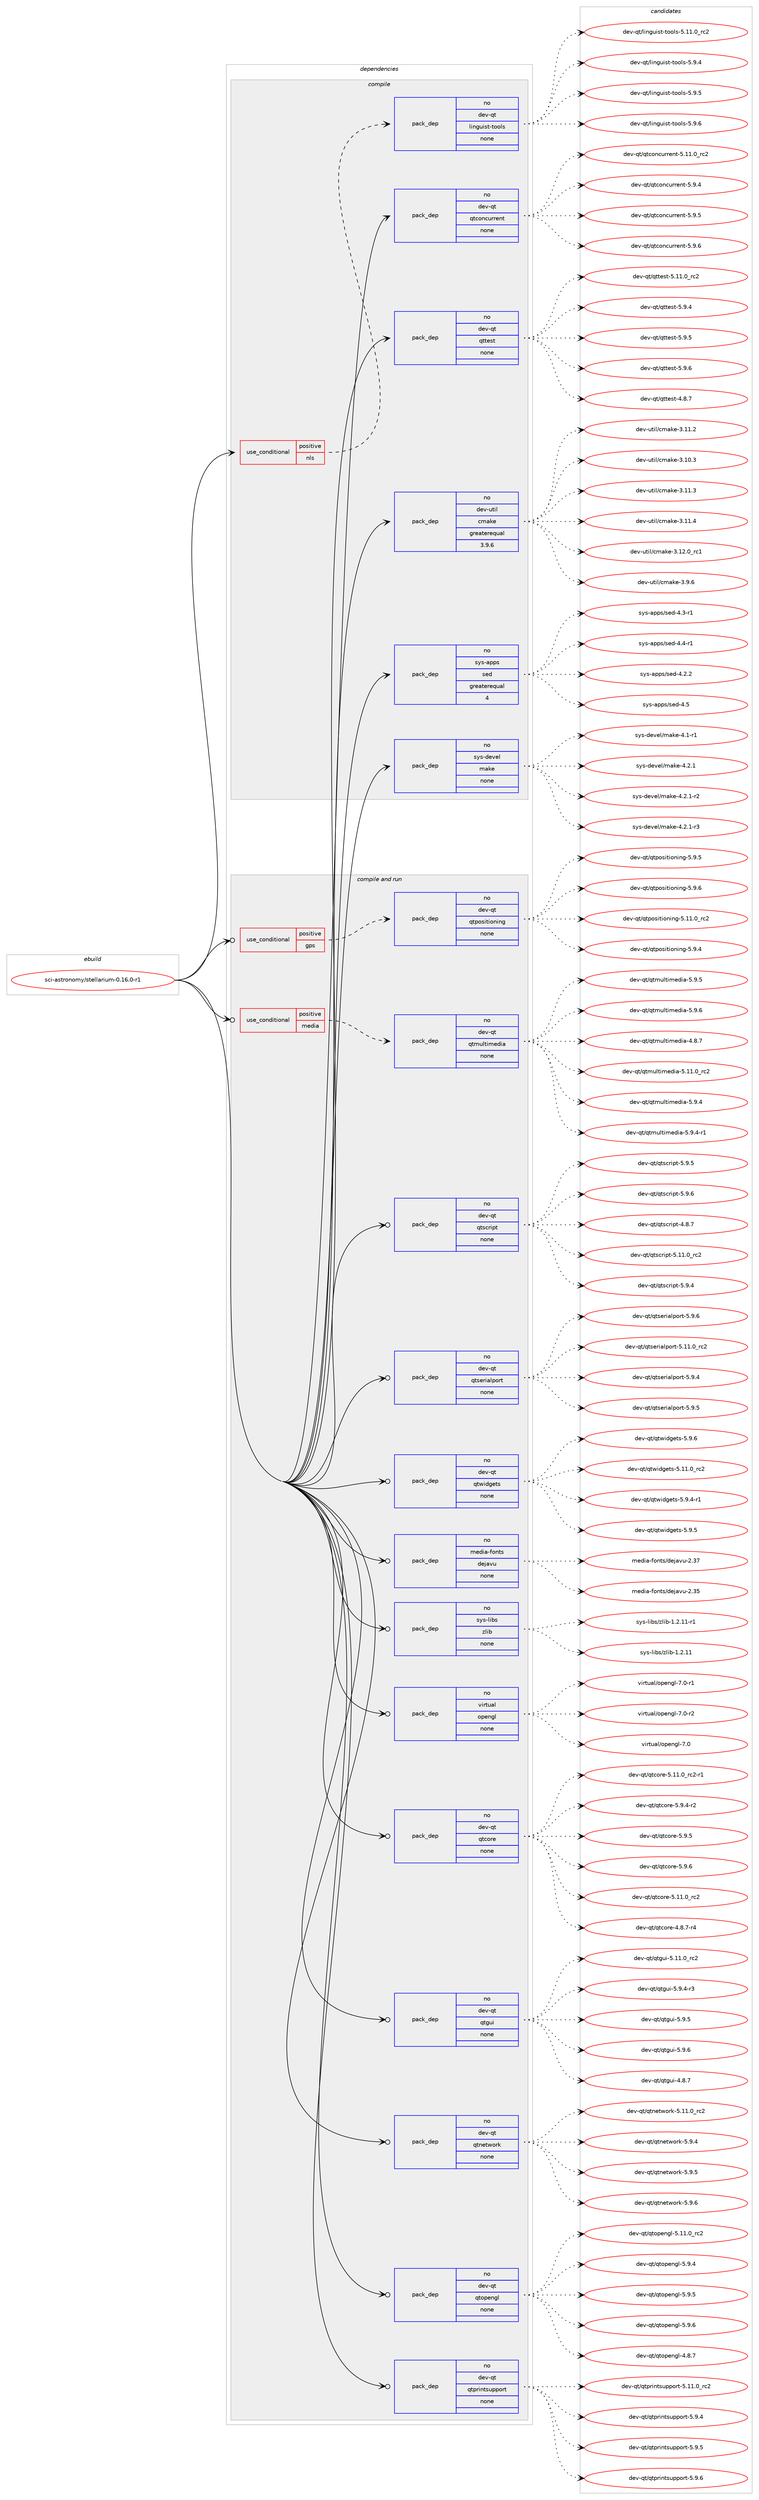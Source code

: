 digraph prolog {

# *************
# Graph options
# *************

newrank=true;
concentrate=true;
compound=true;
graph [rankdir=LR,fontname=Helvetica,fontsize=10,ranksep=1.5];#, ranksep=2.5, nodesep=0.2];
edge  [arrowhead=vee];
node  [fontname=Helvetica,fontsize=10];

# **********
# The ebuild
# **********

subgraph cluster_leftcol {
color=gray;
rank=same;
label=<<i>ebuild</i>>;
id [label="sci-astronomy/stellarium-0.16.0-r1", color=red, width=4, href="../sci-astronomy/stellarium-0.16.0-r1.svg"];
}

# ****************
# The dependencies
# ****************

subgraph cluster_midcol {
color=gray;
label=<<i>dependencies</i>>;
subgraph cluster_compile {
fillcolor="#eeeeee";
style=filled;
label=<<i>compile</i>>;
subgraph cond188 {
dependency586 [label=<<TABLE BORDER="0" CELLBORDER="1" CELLSPACING="0" CELLPADDING="4"><TR><TD ROWSPAN="3" CELLPADDING="10">use_conditional</TD></TR><TR><TD>positive</TD></TR><TR><TD>nls</TD></TR></TABLE>>, shape=none, color=red];
subgraph pack392 {
dependency587 [label=<<TABLE BORDER="0" CELLBORDER="1" CELLSPACING="0" CELLPADDING="4" WIDTH="220"><TR><TD ROWSPAN="6" CELLPADDING="30">pack_dep</TD></TR><TR><TD WIDTH="110">no</TD></TR><TR><TD>dev-qt</TD></TR><TR><TD>linguist-tools</TD></TR><TR><TD>none</TD></TR><TR><TD></TD></TR></TABLE>>, shape=none, color=blue];
}
dependency586:e -> dependency587:w [weight=20,style="dashed",arrowhead="vee"];
}
id:e -> dependency586:w [weight=20,style="solid",arrowhead="vee"];
subgraph pack393 {
dependency588 [label=<<TABLE BORDER="0" CELLBORDER="1" CELLSPACING="0" CELLPADDING="4" WIDTH="220"><TR><TD ROWSPAN="6" CELLPADDING="30">pack_dep</TD></TR><TR><TD WIDTH="110">no</TD></TR><TR><TD>dev-qt</TD></TR><TR><TD>qtconcurrent</TD></TR><TR><TD>none</TD></TR><TR><TD></TD></TR></TABLE>>, shape=none, color=blue];
}
id:e -> dependency588:w [weight=20,style="solid",arrowhead="vee"];
subgraph pack394 {
dependency589 [label=<<TABLE BORDER="0" CELLBORDER="1" CELLSPACING="0" CELLPADDING="4" WIDTH="220"><TR><TD ROWSPAN="6" CELLPADDING="30">pack_dep</TD></TR><TR><TD WIDTH="110">no</TD></TR><TR><TD>dev-qt</TD></TR><TR><TD>qttest</TD></TR><TR><TD>none</TD></TR><TR><TD></TD></TR></TABLE>>, shape=none, color=blue];
}
id:e -> dependency589:w [weight=20,style="solid",arrowhead="vee"];
subgraph pack395 {
dependency590 [label=<<TABLE BORDER="0" CELLBORDER="1" CELLSPACING="0" CELLPADDING="4" WIDTH="220"><TR><TD ROWSPAN="6" CELLPADDING="30">pack_dep</TD></TR><TR><TD WIDTH="110">no</TD></TR><TR><TD>dev-util</TD></TR><TR><TD>cmake</TD></TR><TR><TD>greaterequal</TD></TR><TR><TD>3.9.6</TD></TR></TABLE>>, shape=none, color=blue];
}
id:e -> dependency590:w [weight=20,style="solid",arrowhead="vee"];
subgraph pack396 {
dependency591 [label=<<TABLE BORDER="0" CELLBORDER="1" CELLSPACING="0" CELLPADDING="4" WIDTH="220"><TR><TD ROWSPAN="6" CELLPADDING="30">pack_dep</TD></TR><TR><TD WIDTH="110">no</TD></TR><TR><TD>sys-apps</TD></TR><TR><TD>sed</TD></TR><TR><TD>greaterequal</TD></TR><TR><TD>4</TD></TR></TABLE>>, shape=none, color=blue];
}
id:e -> dependency591:w [weight=20,style="solid",arrowhead="vee"];
subgraph pack397 {
dependency592 [label=<<TABLE BORDER="0" CELLBORDER="1" CELLSPACING="0" CELLPADDING="4" WIDTH="220"><TR><TD ROWSPAN="6" CELLPADDING="30">pack_dep</TD></TR><TR><TD WIDTH="110">no</TD></TR><TR><TD>sys-devel</TD></TR><TR><TD>make</TD></TR><TR><TD>none</TD></TR><TR><TD></TD></TR></TABLE>>, shape=none, color=blue];
}
id:e -> dependency592:w [weight=20,style="solid",arrowhead="vee"];
}
subgraph cluster_compileandrun {
fillcolor="#eeeeee";
style=filled;
label=<<i>compile and run</i>>;
subgraph cond189 {
dependency593 [label=<<TABLE BORDER="0" CELLBORDER="1" CELLSPACING="0" CELLPADDING="4"><TR><TD ROWSPAN="3" CELLPADDING="10">use_conditional</TD></TR><TR><TD>positive</TD></TR><TR><TD>gps</TD></TR></TABLE>>, shape=none, color=red];
subgraph pack398 {
dependency594 [label=<<TABLE BORDER="0" CELLBORDER="1" CELLSPACING="0" CELLPADDING="4" WIDTH="220"><TR><TD ROWSPAN="6" CELLPADDING="30">pack_dep</TD></TR><TR><TD WIDTH="110">no</TD></TR><TR><TD>dev-qt</TD></TR><TR><TD>qtpositioning</TD></TR><TR><TD>none</TD></TR><TR><TD></TD></TR></TABLE>>, shape=none, color=blue];
}
dependency593:e -> dependency594:w [weight=20,style="dashed",arrowhead="vee"];
}
id:e -> dependency593:w [weight=20,style="solid",arrowhead="odotvee"];
subgraph cond190 {
dependency595 [label=<<TABLE BORDER="0" CELLBORDER="1" CELLSPACING="0" CELLPADDING="4"><TR><TD ROWSPAN="3" CELLPADDING="10">use_conditional</TD></TR><TR><TD>positive</TD></TR><TR><TD>media</TD></TR></TABLE>>, shape=none, color=red];
subgraph pack399 {
dependency596 [label=<<TABLE BORDER="0" CELLBORDER="1" CELLSPACING="0" CELLPADDING="4" WIDTH="220"><TR><TD ROWSPAN="6" CELLPADDING="30">pack_dep</TD></TR><TR><TD WIDTH="110">no</TD></TR><TR><TD>dev-qt</TD></TR><TR><TD>qtmultimedia</TD></TR><TR><TD>none</TD></TR><TR><TD></TD></TR></TABLE>>, shape=none, color=blue];
}
dependency595:e -> dependency596:w [weight=20,style="dashed",arrowhead="vee"];
}
id:e -> dependency595:w [weight=20,style="solid",arrowhead="odotvee"];
subgraph pack400 {
dependency597 [label=<<TABLE BORDER="0" CELLBORDER="1" CELLSPACING="0" CELLPADDING="4" WIDTH="220"><TR><TD ROWSPAN="6" CELLPADDING="30">pack_dep</TD></TR><TR><TD WIDTH="110">no</TD></TR><TR><TD>dev-qt</TD></TR><TR><TD>qtcore</TD></TR><TR><TD>none</TD></TR><TR><TD></TD></TR></TABLE>>, shape=none, color=blue];
}
id:e -> dependency597:w [weight=20,style="solid",arrowhead="odotvee"];
subgraph pack401 {
dependency598 [label=<<TABLE BORDER="0" CELLBORDER="1" CELLSPACING="0" CELLPADDING="4" WIDTH="220"><TR><TD ROWSPAN="6" CELLPADDING="30">pack_dep</TD></TR><TR><TD WIDTH="110">no</TD></TR><TR><TD>dev-qt</TD></TR><TR><TD>qtgui</TD></TR><TR><TD>none</TD></TR><TR><TD></TD></TR></TABLE>>, shape=none, color=blue];
}
id:e -> dependency598:w [weight=20,style="solid",arrowhead="odotvee"];
subgraph pack402 {
dependency599 [label=<<TABLE BORDER="0" CELLBORDER="1" CELLSPACING="0" CELLPADDING="4" WIDTH="220"><TR><TD ROWSPAN="6" CELLPADDING="30">pack_dep</TD></TR><TR><TD WIDTH="110">no</TD></TR><TR><TD>dev-qt</TD></TR><TR><TD>qtnetwork</TD></TR><TR><TD>none</TD></TR><TR><TD></TD></TR></TABLE>>, shape=none, color=blue];
}
id:e -> dependency599:w [weight=20,style="solid",arrowhead="odotvee"];
subgraph pack403 {
dependency600 [label=<<TABLE BORDER="0" CELLBORDER="1" CELLSPACING="0" CELLPADDING="4" WIDTH="220"><TR><TD ROWSPAN="6" CELLPADDING="30">pack_dep</TD></TR><TR><TD WIDTH="110">no</TD></TR><TR><TD>dev-qt</TD></TR><TR><TD>qtopengl</TD></TR><TR><TD>none</TD></TR><TR><TD></TD></TR></TABLE>>, shape=none, color=blue];
}
id:e -> dependency600:w [weight=20,style="solid",arrowhead="odotvee"];
subgraph pack404 {
dependency601 [label=<<TABLE BORDER="0" CELLBORDER="1" CELLSPACING="0" CELLPADDING="4" WIDTH="220"><TR><TD ROWSPAN="6" CELLPADDING="30">pack_dep</TD></TR><TR><TD WIDTH="110">no</TD></TR><TR><TD>dev-qt</TD></TR><TR><TD>qtprintsupport</TD></TR><TR><TD>none</TD></TR><TR><TD></TD></TR></TABLE>>, shape=none, color=blue];
}
id:e -> dependency601:w [weight=20,style="solid",arrowhead="odotvee"];
subgraph pack405 {
dependency602 [label=<<TABLE BORDER="0" CELLBORDER="1" CELLSPACING="0" CELLPADDING="4" WIDTH="220"><TR><TD ROWSPAN="6" CELLPADDING="30">pack_dep</TD></TR><TR><TD WIDTH="110">no</TD></TR><TR><TD>dev-qt</TD></TR><TR><TD>qtscript</TD></TR><TR><TD>none</TD></TR><TR><TD></TD></TR></TABLE>>, shape=none, color=blue];
}
id:e -> dependency602:w [weight=20,style="solid",arrowhead="odotvee"];
subgraph pack406 {
dependency603 [label=<<TABLE BORDER="0" CELLBORDER="1" CELLSPACING="0" CELLPADDING="4" WIDTH="220"><TR><TD ROWSPAN="6" CELLPADDING="30">pack_dep</TD></TR><TR><TD WIDTH="110">no</TD></TR><TR><TD>dev-qt</TD></TR><TR><TD>qtserialport</TD></TR><TR><TD>none</TD></TR><TR><TD></TD></TR></TABLE>>, shape=none, color=blue];
}
id:e -> dependency603:w [weight=20,style="solid",arrowhead="odotvee"];
subgraph pack407 {
dependency604 [label=<<TABLE BORDER="0" CELLBORDER="1" CELLSPACING="0" CELLPADDING="4" WIDTH="220"><TR><TD ROWSPAN="6" CELLPADDING="30">pack_dep</TD></TR><TR><TD WIDTH="110">no</TD></TR><TR><TD>dev-qt</TD></TR><TR><TD>qtwidgets</TD></TR><TR><TD>none</TD></TR><TR><TD></TD></TR></TABLE>>, shape=none, color=blue];
}
id:e -> dependency604:w [weight=20,style="solid",arrowhead="odotvee"];
subgraph pack408 {
dependency605 [label=<<TABLE BORDER="0" CELLBORDER="1" CELLSPACING="0" CELLPADDING="4" WIDTH="220"><TR><TD ROWSPAN="6" CELLPADDING="30">pack_dep</TD></TR><TR><TD WIDTH="110">no</TD></TR><TR><TD>media-fonts</TD></TR><TR><TD>dejavu</TD></TR><TR><TD>none</TD></TR><TR><TD></TD></TR></TABLE>>, shape=none, color=blue];
}
id:e -> dependency605:w [weight=20,style="solid",arrowhead="odotvee"];
subgraph pack409 {
dependency606 [label=<<TABLE BORDER="0" CELLBORDER="1" CELLSPACING="0" CELLPADDING="4" WIDTH="220"><TR><TD ROWSPAN="6" CELLPADDING="30">pack_dep</TD></TR><TR><TD WIDTH="110">no</TD></TR><TR><TD>sys-libs</TD></TR><TR><TD>zlib</TD></TR><TR><TD>none</TD></TR><TR><TD></TD></TR></TABLE>>, shape=none, color=blue];
}
id:e -> dependency606:w [weight=20,style="solid",arrowhead="odotvee"];
subgraph pack410 {
dependency607 [label=<<TABLE BORDER="0" CELLBORDER="1" CELLSPACING="0" CELLPADDING="4" WIDTH="220"><TR><TD ROWSPAN="6" CELLPADDING="30">pack_dep</TD></TR><TR><TD WIDTH="110">no</TD></TR><TR><TD>virtual</TD></TR><TR><TD>opengl</TD></TR><TR><TD>none</TD></TR><TR><TD></TD></TR></TABLE>>, shape=none, color=blue];
}
id:e -> dependency607:w [weight=20,style="solid",arrowhead="odotvee"];
}
subgraph cluster_run {
fillcolor="#eeeeee";
style=filled;
label=<<i>run</i>>;
}
}

# **************
# The candidates
# **************

subgraph cluster_choices {
rank=same;
color=gray;
label=<<i>candidates</i>>;

subgraph choice392 {
color=black;
nodesep=1;
choice10010111845113116471081051101031171051151164511611111110811545534649494648951149950 [label="dev-qt/linguist-tools-5.11.0_rc2", color=red, width=4,href="../dev-qt/linguist-tools-5.11.0_rc2.svg"];
choice100101118451131164710810511010311710511511645116111111108115455346574652 [label="dev-qt/linguist-tools-5.9.4", color=red, width=4,href="../dev-qt/linguist-tools-5.9.4.svg"];
choice100101118451131164710810511010311710511511645116111111108115455346574653 [label="dev-qt/linguist-tools-5.9.5", color=red, width=4,href="../dev-qt/linguist-tools-5.9.5.svg"];
choice100101118451131164710810511010311710511511645116111111108115455346574654 [label="dev-qt/linguist-tools-5.9.6", color=red, width=4,href="../dev-qt/linguist-tools-5.9.6.svg"];
dependency587:e -> choice10010111845113116471081051101031171051151164511611111110811545534649494648951149950:w [style=dotted,weight="100"];
dependency587:e -> choice100101118451131164710810511010311710511511645116111111108115455346574652:w [style=dotted,weight="100"];
dependency587:e -> choice100101118451131164710810511010311710511511645116111111108115455346574653:w [style=dotted,weight="100"];
dependency587:e -> choice100101118451131164710810511010311710511511645116111111108115455346574654:w [style=dotted,weight="100"];
}
subgraph choice393 {
color=black;
nodesep=1;
choice1001011184511311647113116991111109911711411410111011645534649494648951149950 [label="dev-qt/qtconcurrent-5.11.0_rc2", color=red, width=4,href="../dev-qt/qtconcurrent-5.11.0_rc2.svg"];
choice10010111845113116471131169911111099117114114101110116455346574652 [label="dev-qt/qtconcurrent-5.9.4", color=red, width=4,href="../dev-qt/qtconcurrent-5.9.4.svg"];
choice10010111845113116471131169911111099117114114101110116455346574653 [label="dev-qt/qtconcurrent-5.9.5", color=red, width=4,href="../dev-qt/qtconcurrent-5.9.5.svg"];
choice10010111845113116471131169911111099117114114101110116455346574654 [label="dev-qt/qtconcurrent-5.9.6", color=red, width=4,href="../dev-qt/qtconcurrent-5.9.6.svg"];
dependency588:e -> choice1001011184511311647113116991111109911711411410111011645534649494648951149950:w [style=dotted,weight="100"];
dependency588:e -> choice10010111845113116471131169911111099117114114101110116455346574652:w [style=dotted,weight="100"];
dependency588:e -> choice10010111845113116471131169911111099117114114101110116455346574653:w [style=dotted,weight="100"];
dependency588:e -> choice10010111845113116471131169911111099117114114101110116455346574654:w [style=dotted,weight="100"];
}
subgraph choice394 {
color=black;
nodesep=1;
choice1001011184511311647113116116101115116455246564655 [label="dev-qt/qttest-4.8.7", color=red, width=4,href="../dev-qt/qttest-4.8.7.svg"];
choice100101118451131164711311611610111511645534649494648951149950 [label="dev-qt/qttest-5.11.0_rc2", color=red, width=4,href="../dev-qt/qttest-5.11.0_rc2.svg"];
choice1001011184511311647113116116101115116455346574652 [label="dev-qt/qttest-5.9.4", color=red, width=4,href="../dev-qt/qttest-5.9.4.svg"];
choice1001011184511311647113116116101115116455346574653 [label="dev-qt/qttest-5.9.5", color=red, width=4,href="../dev-qt/qttest-5.9.5.svg"];
choice1001011184511311647113116116101115116455346574654 [label="dev-qt/qttest-5.9.6", color=red, width=4,href="../dev-qt/qttest-5.9.6.svg"];
dependency589:e -> choice1001011184511311647113116116101115116455246564655:w [style=dotted,weight="100"];
dependency589:e -> choice100101118451131164711311611610111511645534649494648951149950:w [style=dotted,weight="100"];
dependency589:e -> choice1001011184511311647113116116101115116455346574652:w [style=dotted,weight="100"];
dependency589:e -> choice1001011184511311647113116116101115116455346574653:w [style=dotted,weight="100"];
dependency589:e -> choice1001011184511311647113116116101115116455346574654:w [style=dotted,weight="100"];
}
subgraph choice395 {
color=black;
nodesep=1;
choice1001011184511711610510847991099710710145514649494650 [label="dev-util/cmake-3.11.2", color=red, width=4,href="../dev-util/cmake-3.11.2.svg"];
choice1001011184511711610510847991099710710145514649484651 [label="dev-util/cmake-3.10.3", color=red, width=4,href="../dev-util/cmake-3.10.3.svg"];
choice1001011184511711610510847991099710710145514649494651 [label="dev-util/cmake-3.11.3", color=red, width=4,href="../dev-util/cmake-3.11.3.svg"];
choice1001011184511711610510847991099710710145514649494652 [label="dev-util/cmake-3.11.4", color=red, width=4,href="../dev-util/cmake-3.11.4.svg"];
choice1001011184511711610510847991099710710145514649504648951149949 [label="dev-util/cmake-3.12.0_rc1", color=red, width=4,href="../dev-util/cmake-3.12.0_rc1.svg"];
choice10010111845117116105108479910997107101455146574654 [label="dev-util/cmake-3.9.6", color=red, width=4,href="../dev-util/cmake-3.9.6.svg"];
dependency590:e -> choice1001011184511711610510847991099710710145514649494650:w [style=dotted,weight="100"];
dependency590:e -> choice1001011184511711610510847991099710710145514649484651:w [style=dotted,weight="100"];
dependency590:e -> choice1001011184511711610510847991099710710145514649494651:w [style=dotted,weight="100"];
dependency590:e -> choice1001011184511711610510847991099710710145514649494652:w [style=dotted,weight="100"];
dependency590:e -> choice1001011184511711610510847991099710710145514649504648951149949:w [style=dotted,weight="100"];
dependency590:e -> choice10010111845117116105108479910997107101455146574654:w [style=dotted,weight="100"];
}
subgraph choice396 {
color=black;
nodesep=1;
choice115121115459711211211547115101100455246514511449 [label="sys-apps/sed-4.3-r1", color=red, width=4,href="../sys-apps/sed-4.3-r1.svg"];
choice115121115459711211211547115101100455246524511449 [label="sys-apps/sed-4.4-r1", color=red, width=4,href="../sys-apps/sed-4.4-r1.svg"];
choice115121115459711211211547115101100455246504650 [label="sys-apps/sed-4.2.2", color=red, width=4,href="../sys-apps/sed-4.2.2.svg"];
choice11512111545971121121154711510110045524653 [label="sys-apps/sed-4.5", color=red, width=4,href="../sys-apps/sed-4.5.svg"];
dependency591:e -> choice115121115459711211211547115101100455246514511449:w [style=dotted,weight="100"];
dependency591:e -> choice115121115459711211211547115101100455246524511449:w [style=dotted,weight="100"];
dependency591:e -> choice115121115459711211211547115101100455246504650:w [style=dotted,weight="100"];
dependency591:e -> choice11512111545971121121154711510110045524653:w [style=dotted,weight="100"];
}
subgraph choice397 {
color=black;
nodesep=1;
choice115121115451001011181011084710997107101455246494511449 [label="sys-devel/make-4.1-r1", color=red, width=4,href="../sys-devel/make-4.1-r1.svg"];
choice115121115451001011181011084710997107101455246504649 [label="sys-devel/make-4.2.1", color=red, width=4,href="../sys-devel/make-4.2.1.svg"];
choice1151211154510010111810110847109971071014552465046494511450 [label="sys-devel/make-4.2.1-r2", color=red, width=4,href="../sys-devel/make-4.2.1-r2.svg"];
choice1151211154510010111810110847109971071014552465046494511451 [label="sys-devel/make-4.2.1-r3", color=red, width=4,href="../sys-devel/make-4.2.1-r3.svg"];
dependency592:e -> choice115121115451001011181011084710997107101455246494511449:w [style=dotted,weight="100"];
dependency592:e -> choice115121115451001011181011084710997107101455246504649:w [style=dotted,weight="100"];
dependency592:e -> choice1151211154510010111810110847109971071014552465046494511450:w [style=dotted,weight="100"];
dependency592:e -> choice1151211154510010111810110847109971071014552465046494511451:w [style=dotted,weight="100"];
}
subgraph choice398 {
color=black;
nodesep=1;
choice100101118451131164711311611211111510511610511111010511010345534649494648951149950 [label="dev-qt/qtpositioning-5.11.0_rc2", color=red, width=4,href="../dev-qt/qtpositioning-5.11.0_rc2.svg"];
choice1001011184511311647113116112111115105116105111110105110103455346574652 [label="dev-qt/qtpositioning-5.9.4", color=red, width=4,href="../dev-qt/qtpositioning-5.9.4.svg"];
choice1001011184511311647113116112111115105116105111110105110103455346574653 [label="dev-qt/qtpositioning-5.9.5", color=red, width=4,href="../dev-qt/qtpositioning-5.9.5.svg"];
choice1001011184511311647113116112111115105116105111110105110103455346574654 [label="dev-qt/qtpositioning-5.9.6", color=red, width=4,href="../dev-qt/qtpositioning-5.9.6.svg"];
dependency594:e -> choice100101118451131164711311611211111510511610511111010511010345534649494648951149950:w [style=dotted,weight="100"];
dependency594:e -> choice1001011184511311647113116112111115105116105111110105110103455346574652:w [style=dotted,weight="100"];
dependency594:e -> choice1001011184511311647113116112111115105116105111110105110103455346574653:w [style=dotted,weight="100"];
dependency594:e -> choice1001011184511311647113116112111115105116105111110105110103455346574654:w [style=dotted,weight="100"];
}
subgraph choice399 {
color=black;
nodesep=1;
choice100101118451131164711311610911710811610510910110010597455246564655 [label="dev-qt/qtmultimedia-4.8.7", color=red, width=4,href="../dev-qt/qtmultimedia-4.8.7.svg"];
choice10010111845113116471131161091171081161051091011001059745534649494648951149950 [label="dev-qt/qtmultimedia-5.11.0_rc2", color=red, width=4,href="../dev-qt/qtmultimedia-5.11.0_rc2.svg"];
choice100101118451131164711311610911710811610510910110010597455346574652 [label="dev-qt/qtmultimedia-5.9.4", color=red, width=4,href="../dev-qt/qtmultimedia-5.9.4.svg"];
choice1001011184511311647113116109117108116105109101100105974553465746524511449 [label="dev-qt/qtmultimedia-5.9.4-r1", color=red, width=4,href="../dev-qt/qtmultimedia-5.9.4-r1.svg"];
choice100101118451131164711311610911710811610510910110010597455346574653 [label="dev-qt/qtmultimedia-5.9.5", color=red, width=4,href="../dev-qt/qtmultimedia-5.9.5.svg"];
choice100101118451131164711311610911710811610510910110010597455346574654 [label="dev-qt/qtmultimedia-5.9.6", color=red, width=4,href="../dev-qt/qtmultimedia-5.9.6.svg"];
dependency596:e -> choice100101118451131164711311610911710811610510910110010597455246564655:w [style=dotted,weight="100"];
dependency596:e -> choice10010111845113116471131161091171081161051091011001059745534649494648951149950:w [style=dotted,weight="100"];
dependency596:e -> choice100101118451131164711311610911710811610510910110010597455346574652:w [style=dotted,weight="100"];
dependency596:e -> choice1001011184511311647113116109117108116105109101100105974553465746524511449:w [style=dotted,weight="100"];
dependency596:e -> choice100101118451131164711311610911710811610510910110010597455346574653:w [style=dotted,weight="100"];
dependency596:e -> choice100101118451131164711311610911710811610510910110010597455346574654:w [style=dotted,weight="100"];
}
subgraph choice400 {
color=black;
nodesep=1;
choice10010111845113116471131169911111410145534649494648951149950 [label="dev-qt/qtcore-5.11.0_rc2", color=red, width=4,href="../dev-qt/qtcore-5.11.0_rc2.svg"];
choice1001011184511311647113116991111141014552465646554511452 [label="dev-qt/qtcore-4.8.7-r4", color=red, width=4,href="../dev-qt/qtcore-4.8.7-r4.svg"];
choice100101118451131164711311699111114101455346494946489511499504511449 [label="dev-qt/qtcore-5.11.0_rc2-r1", color=red, width=4,href="../dev-qt/qtcore-5.11.0_rc2-r1.svg"];
choice1001011184511311647113116991111141014553465746524511450 [label="dev-qt/qtcore-5.9.4-r2", color=red, width=4,href="../dev-qt/qtcore-5.9.4-r2.svg"];
choice100101118451131164711311699111114101455346574653 [label="dev-qt/qtcore-5.9.5", color=red, width=4,href="../dev-qt/qtcore-5.9.5.svg"];
choice100101118451131164711311699111114101455346574654 [label="dev-qt/qtcore-5.9.6", color=red, width=4,href="../dev-qt/qtcore-5.9.6.svg"];
dependency597:e -> choice10010111845113116471131169911111410145534649494648951149950:w [style=dotted,weight="100"];
dependency597:e -> choice1001011184511311647113116991111141014552465646554511452:w [style=dotted,weight="100"];
dependency597:e -> choice100101118451131164711311699111114101455346494946489511499504511449:w [style=dotted,weight="100"];
dependency597:e -> choice1001011184511311647113116991111141014553465746524511450:w [style=dotted,weight="100"];
dependency597:e -> choice100101118451131164711311699111114101455346574653:w [style=dotted,weight="100"];
dependency597:e -> choice100101118451131164711311699111114101455346574654:w [style=dotted,weight="100"];
}
subgraph choice401 {
color=black;
nodesep=1;
choice1001011184511311647113116103117105455246564655 [label="dev-qt/qtgui-4.8.7", color=red, width=4,href="../dev-qt/qtgui-4.8.7.svg"];
choice100101118451131164711311610311710545534649494648951149950 [label="dev-qt/qtgui-5.11.0_rc2", color=red, width=4,href="../dev-qt/qtgui-5.11.0_rc2.svg"];
choice10010111845113116471131161031171054553465746524511451 [label="dev-qt/qtgui-5.9.4-r3", color=red, width=4,href="../dev-qt/qtgui-5.9.4-r3.svg"];
choice1001011184511311647113116103117105455346574653 [label="dev-qt/qtgui-5.9.5", color=red, width=4,href="../dev-qt/qtgui-5.9.5.svg"];
choice1001011184511311647113116103117105455346574654 [label="dev-qt/qtgui-5.9.6", color=red, width=4,href="../dev-qt/qtgui-5.9.6.svg"];
dependency598:e -> choice1001011184511311647113116103117105455246564655:w [style=dotted,weight="100"];
dependency598:e -> choice100101118451131164711311610311710545534649494648951149950:w [style=dotted,weight="100"];
dependency598:e -> choice10010111845113116471131161031171054553465746524511451:w [style=dotted,weight="100"];
dependency598:e -> choice1001011184511311647113116103117105455346574653:w [style=dotted,weight="100"];
dependency598:e -> choice1001011184511311647113116103117105455346574654:w [style=dotted,weight="100"];
}
subgraph choice402 {
color=black;
nodesep=1;
choice100101118451131164711311611010111611911111410745534649494648951149950 [label="dev-qt/qtnetwork-5.11.0_rc2", color=red, width=4,href="../dev-qt/qtnetwork-5.11.0_rc2.svg"];
choice1001011184511311647113116110101116119111114107455346574652 [label="dev-qt/qtnetwork-5.9.4", color=red, width=4,href="../dev-qt/qtnetwork-5.9.4.svg"];
choice1001011184511311647113116110101116119111114107455346574653 [label="dev-qt/qtnetwork-5.9.5", color=red, width=4,href="../dev-qt/qtnetwork-5.9.5.svg"];
choice1001011184511311647113116110101116119111114107455346574654 [label="dev-qt/qtnetwork-5.9.6", color=red, width=4,href="../dev-qt/qtnetwork-5.9.6.svg"];
dependency599:e -> choice100101118451131164711311611010111611911111410745534649494648951149950:w [style=dotted,weight="100"];
dependency599:e -> choice1001011184511311647113116110101116119111114107455346574652:w [style=dotted,weight="100"];
dependency599:e -> choice1001011184511311647113116110101116119111114107455346574653:w [style=dotted,weight="100"];
dependency599:e -> choice1001011184511311647113116110101116119111114107455346574654:w [style=dotted,weight="100"];
}
subgraph choice403 {
color=black;
nodesep=1;
choice1001011184511311647113116111112101110103108455246564655 [label="dev-qt/qtopengl-4.8.7", color=red, width=4,href="../dev-qt/qtopengl-4.8.7.svg"];
choice100101118451131164711311611111210111010310845534649494648951149950 [label="dev-qt/qtopengl-5.11.0_rc2", color=red, width=4,href="../dev-qt/qtopengl-5.11.0_rc2.svg"];
choice1001011184511311647113116111112101110103108455346574652 [label="dev-qt/qtopengl-5.9.4", color=red, width=4,href="../dev-qt/qtopengl-5.9.4.svg"];
choice1001011184511311647113116111112101110103108455346574653 [label="dev-qt/qtopengl-5.9.5", color=red, width=4,href="../dev-qt/qtopengl-5.9.5.svg"];
choice1001011184511311647113116111112101110103108455346574654 [label="dev-qt/qtopengl-5.9.6", color=red, width=4,href="../dev-qt/qtopengl-5.9.6.svg"];
dependency600:e -> choice1001011184511311647113116111112101110103108455246564655:w [style=dotted,weight="100"];
dependency600:e -> choice100101118451131164711311611111210111010310845534649494648951149950:w [style=dotted,weight="100"];
dependency600:e -> choice1001011184511311647113116111112101110103108455346574652:w [style=dotted,weight="100"];
dependency600:e -> choice1001011184511311647113116111112101110103108455346574653:w [style=dotted,weight="100"];
dependency600:e -> choice1001011184511311647113116111112101110103108455346574654:w [style=dotted,weight="100"];
}
subgraph choice404 {
color=black;
nodesep=1;
choice100101118451131164711311611211410511011611511711211211111411645534649494648951149950 [label="dev-qt/qtprintsupport-5.11.0_rc2", color=red, width=4,href="../dev-qt/qtprintsupport-5.11.0_rc2.svg"];
choice1001011184511311647113116112114105110116115117112112111114116455346574652 [label="dev-qt/qtprintsupport-5.9.4", color=red, width=4,href="../dev-qt/qtprintsupport-5.9.4.svg"];
choice1001011184511311647113116112114105110116115117112112111114116455346574653 [label="dev-qt/qtprintsupport-5.9.5", color=red, width=4,href="../dev-qt/qtprintsupport-5.9.5.svg"];
choice1001011184511311647113116112114105110116115117112112111114116455346574654 [label="dev-qt/qtprintsupport-5.9.6", color=red, width=4,href="../dev-qt/qtprintsupport-5.9.6.svg"];
dependency601:e -> choice100101118451131164711311611211410511011611511711211211111411645534649494648951149950:w [style=dotted,weight="100"];
dependency601:e -> choice1001011184511311647113116112114105110116115117112112111114116455346574652:w [style=dotted,weight="100"];
dependency601:e -> choice1001011184511311647113116112114105110116115117112112111114116455346574653:w [style=dotted,weight="100"];
dependency601:e -> choice1001011184511311647113116112114105110116115117112112111114116455346574654:w [style=dotted,weight="100"];
}
subgraph choice405 {
color=black;
nodesep=1;
choice100101118451131164711311611599114105112116455246564655 [label="dev-qt/qtscript-4.8.7", color=red, width=4,href="../dev-qt/qtscript-4.8.7.svg"];
choice10010111845113116471131161159911410511211645534649494648951149950 [label="dev-qt/qtscript-5.11.0_rc2", color=red, width=4,href="../dev-qt/qtscript-5.11.0_rc2.svg"];
choice100101118451131164711311611599114105112116455346574652 [label="dev-qt/qtscript-5.9.4", color=red, width=4,href="../dev-qt/qtscript-5.9.4.svg"];
choice100101118451131164711311611599114105112116455346574653 [label="dev-qt/qtscript-5.9.5", color=red, width=4,href="../dev-qt/qtscript-5.9.5.svg"];
choice100101118451131164711311611599114105112116455346574654 [label="dev-qt/qtscript-5.9.6", color=red, width=4,href="../dev-qt/qtscript-5.9.6.svg"];
dependency602:e -> choice100101118451131164711311611599114105112116455246564655:w [style=dotted,weight="100"];
dependency602:e -> choice10010111845113116471131161159911410511211645534649494648951149950:w [style=dotted,weight="100"];
dependency602:e -> choice100101118451131164711311611599114105112116455346574652:w [style=dotted,weight="100"];
dependency602:e -> choice100101118451131164711311611599114105112116455346574653:w [style=dotted,weight="100"];
dependency602:e -> choice100101118451131164711311611599114105112116455346574654:w [style=dotted,weight="100"];
}
subgraph choice406 {
color=black;
nodesep=1;
choice10010111845113116471131161151011141059710811211111411645534649494648951149950 [label="dev-qt/qtserialport-5.11.0_rc2", color=red, width=4,href="../dev-qt/qtserialport-5.11.0_rc2.svg"];
choice100101118451131164711311611510111410597108112111114116455346574652 [label="dev-qt/qtserialport-5.9.4", color=red, width=4,href="../dev-qt/qtserialport-5.9.4.svg"];
choice100101118451131164711311611510111410597108112111114116455346574653 [label="dev-qt/qtserialport-5.9.5", color=red, width=4,href="../dev-qt/qtserialport-5.9.5.svg"];
choice100101118451131164711311611510111410597108112111114116455346574654 [label="dev-qt/qtserialport-5.9.6", color=red, width=4,href="../dev-qt/qtserialport-5.9.6.svg"];
dependency603:e -> choice10010111845113116471131161151011141059710811211111411645534649494648951149950:w [style=dotted,weight="100"];
dependency603:e -> choice100101118451131164711311611510111410597108112111114116455346574652:w [style=dotted,weight="100"];
dependency603:e -> choice100101118451131164711311611510111410597108112111114116455346574653:w [style=dotted,weight="100"];
dependency603:e -> choice100101118451131164711311611510111410597108112111114116455346574654:w [style=dotted,weight="100"];
}
subgraph choice407 {
color=black;
nodesep=1;
choice100101118451131164711311611910510010310111611545534649494648951149950 [label="dev-qt/qtwidgets-5.11.0_rc2", color=red, width=4,href="../dev-qt/qtwidgets-5.11.0_rc2.svg"];
choice10010111845113116471131161191051001031011161154553465746524511449 [label="dev-qt/qtwidgets-5.9.4-r1", color=red, width=4,href="../dev-qt/qtwidgets-5.9.4-r1.svg"];
choice1001011184511311647113116119105100103101116115455346574653 [label="dev-qt/qtwidgets-5.9.5", color=red, width=4,href="../dev-qt/qtwidgets-5.9.5.svg"];
choice1001011184511311647113116119105100103101116115455346574654 [label="dev-qt/qtwidgets-5.9.6", color=red, width=4,href="../dev-qt/qtwidgets-5.9.6.svg"];
dependency604:e -> choice100101118451131164711311611910510010310111611545534649494648951149950:w [style=dotted,weight="100"];
dependency604:e -> choice10010111845113116471131161191051001031011161154553465746524511449:w [style=dotted,weight="100"];
dependency604:e -> choice1001011184511311647113116119105100103101116115455346574653:w [style=dotted,weight="100"];
dependency604:e -> choice1001011184511311647113116119105100103101116115455346574654:w [style=dotted,weight="100"];
}
subgraph choice408 {
color=black;
nodesep=1;
choice109101100105974510211111011611547100101106971181174550465153 [label="media-fonts/dejavu-2.35", color=red, width=4,href="../media-fonts/dejavu-2.35.svg"];
choice109101100105974510211111011611547100101106971181174550465155 [label="media-fonts/dejavu-2.37", color=red, width=4,href="../media-fonts/dejavu-2.37.svg"];
dependency605:e -> choice109101100105974510211111011611547100101106971181174550465153:w [style=dotted,weight="100"];
dependency605:e -> choice109101100105974510211111011611547100101106971181174550465155:w [style=dotted,weight="100"];
}
subgraph choice409 {
color=black;
nodesep=1;
choice1151211154510810598115471221081059845494650464949 [label="sys-libs/zlib-1.2.11", color=red, width=4,href="../sys-libs/zlib-1.2.11.svg"];
choice11512111545108105981154712210810598454946504649494511449 [label="sys-libs/zlib-1.2.11-r1", color=red, width=4,href="../sys-libs/zlib-1.2.11-r1.svg"];
dependency606:e -> choice1151211154510810598115471221081059845494650464949:w [style=dotted,weight="100"];
dependency606:e -> choice11512111545108105981154712210810598454946504649494511449:w [style=dotted,weight="100"];
}
subgraph choice410 {
color=black;
nodesep=1;
choice118105114116117971084711111210111010310845554648 [label="virtual/opengl-7.0", color=red, width=4,href="../virtual/opengl-7.0.svg"];
choice1181051141161179710847111112101110103108455546484511449 [label="virtual/opengl-7.0-r1", color=red, width=4,href="../virtual/opengl-7.0-r1.svg"];
choice1181051141161179710847111112101110103108455546484511450 [label="virtual/opengl-7.0-r2", color=red, width=4,href="../virtual/opengl-7.0-r2.svg"];
dependency607:e -> choice118105114116117971084711111210111010310845554648:w [style=dotted,weight="100"];
dependency607:e -> choice1181051141161179710847111112101110103108455546484511449:w [style=dotted,weight="100"];
dependency607:e -> choice1181051141161179710847111112101110103108455546484511450:w [style=dotted,weight="100"];
}
}

}
